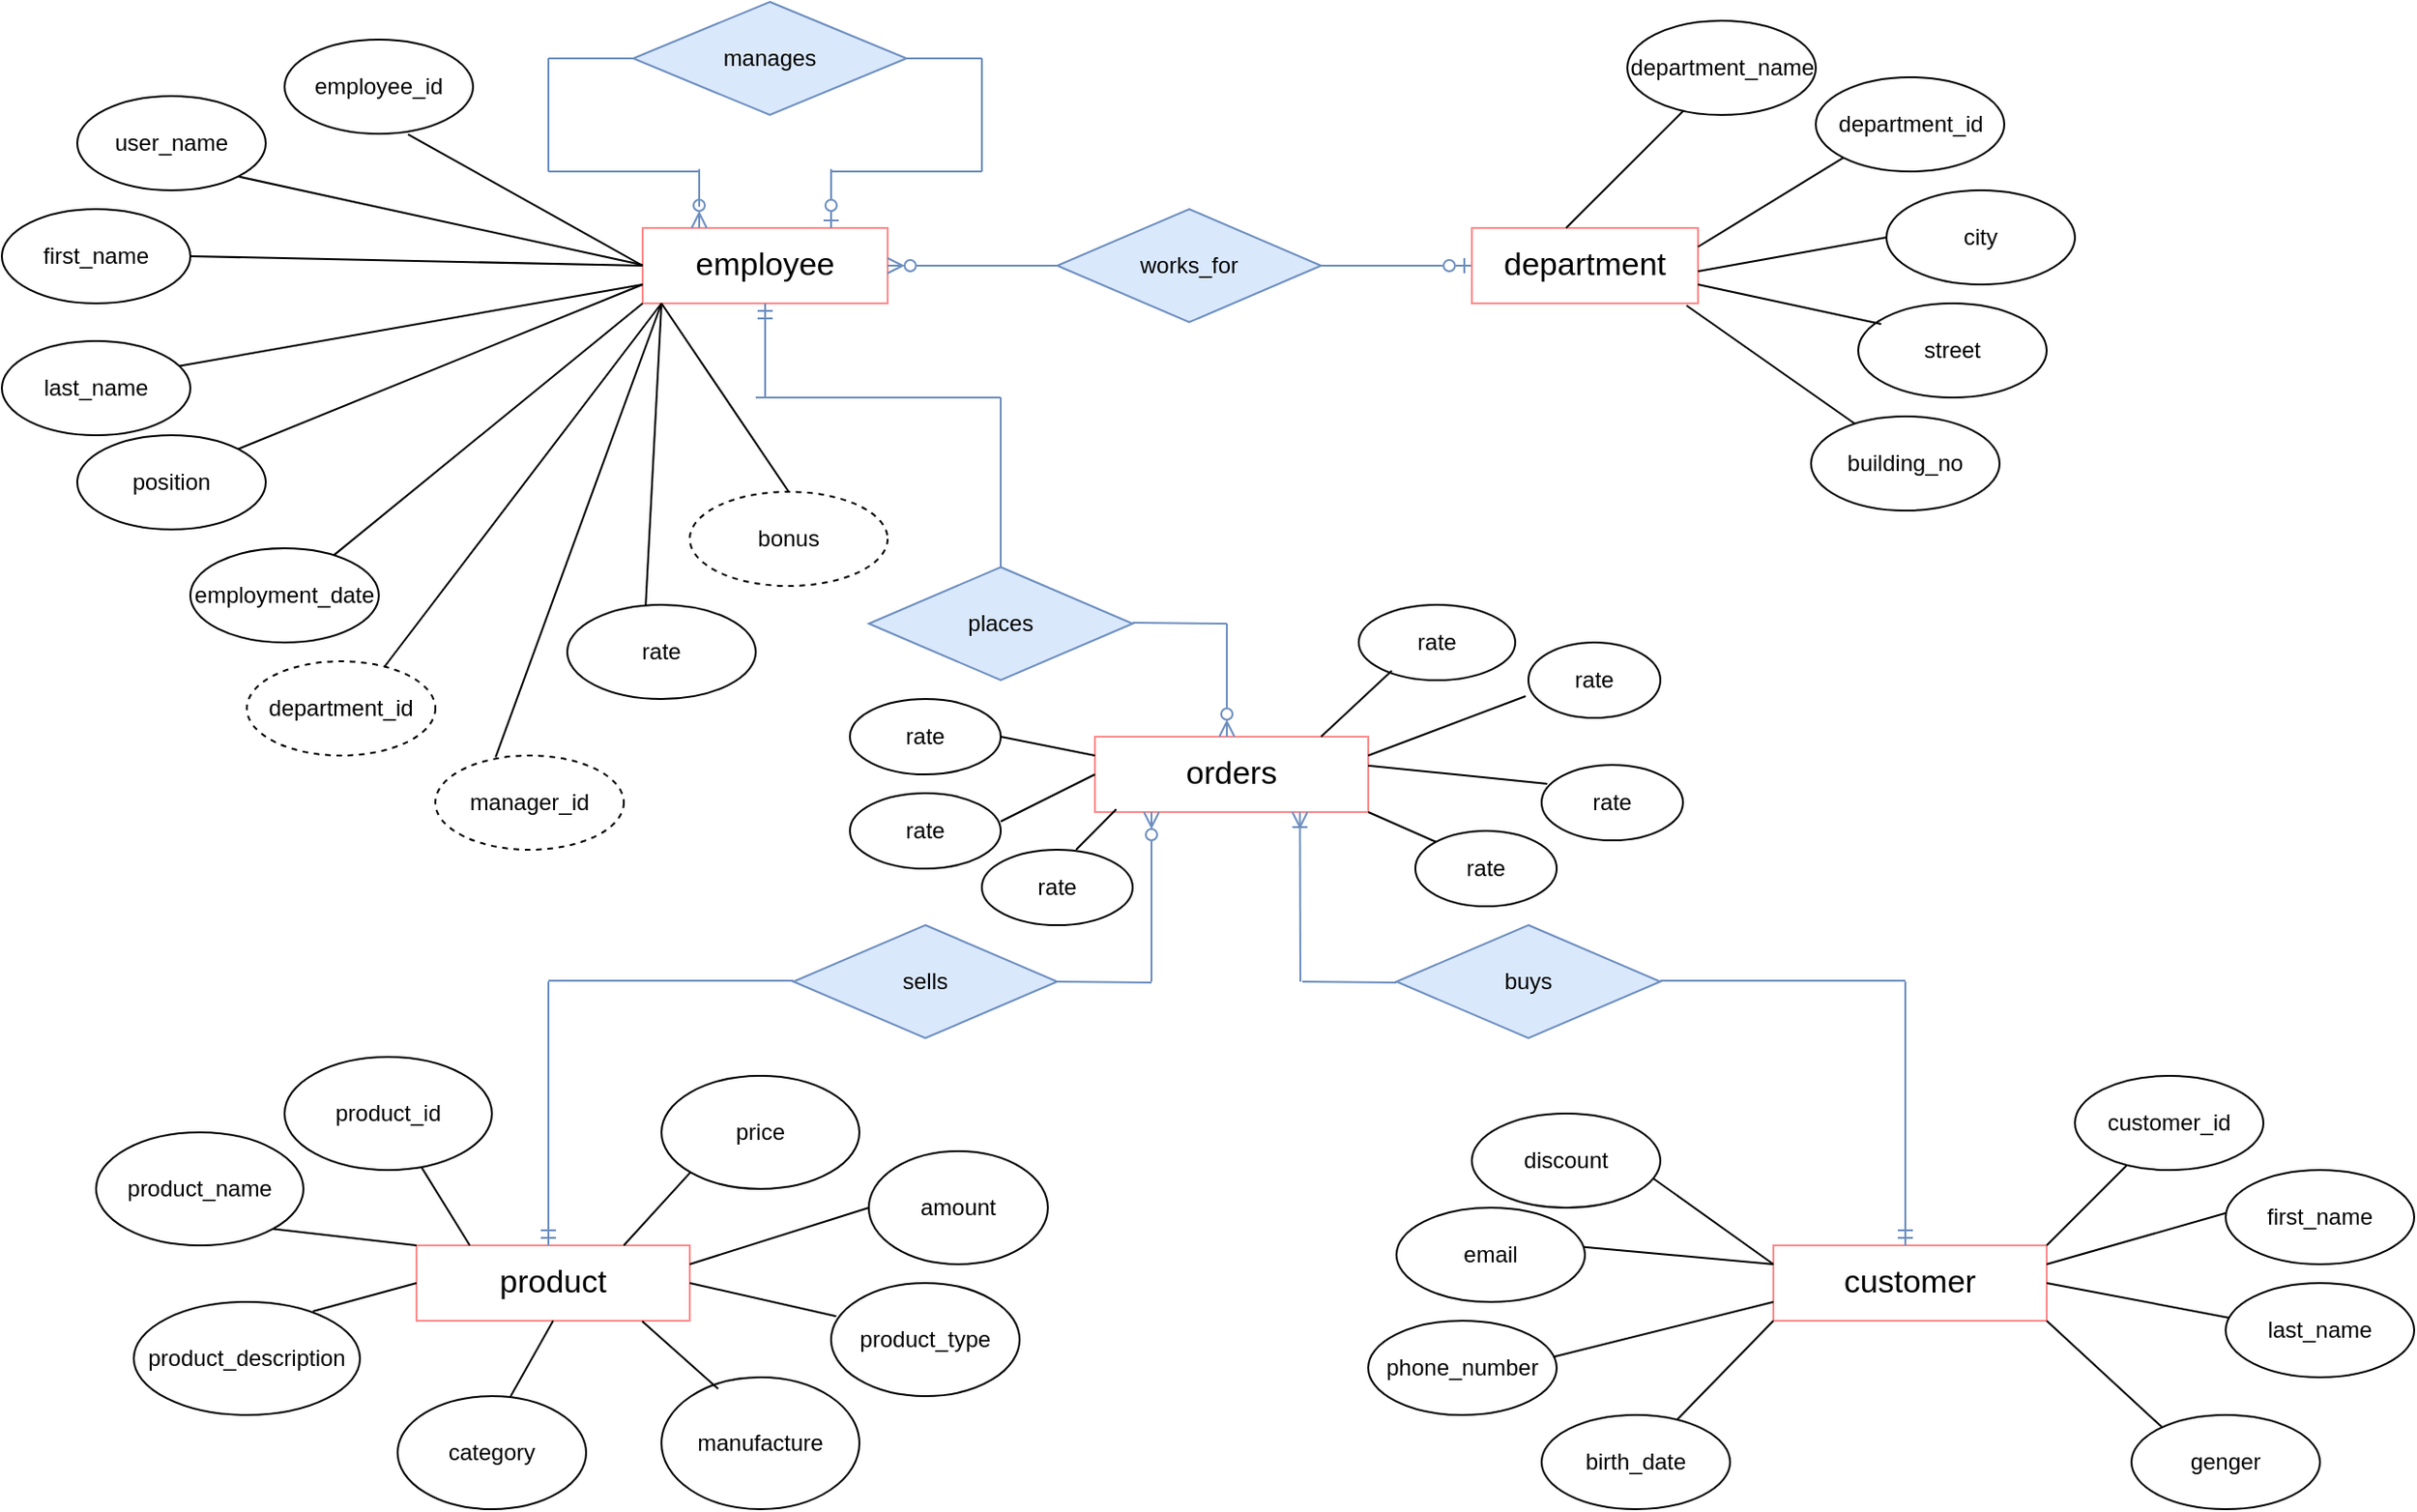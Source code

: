 <mxfile version="22.1.4" type="device">
  <diagram name="Сторінка-1" id="IWj9D52rVGi2f-QC0tOH">
    <mxGraphModel dx="2867" dy="891" grid="1" gridSize="10" guides="1" tooltips="1" connect="1" arrows="1" fold="1" page="1" pageScale="1" pageWidth="827" pageHeight="1169" math="0" shadow="0">
      <root>
        <mxCell id="0" />
        <mxCell id="1" parent="0" />
        <mxCell id="hFIOZql93EG03-Ec1bRU-1" value="&lt;font style=&quot;font-size: 17px;&quot;&gt;employee&lt;/font&gt;" style="rounded=0;whiteSpace=wrap;html=1;strokeColor=#FF8A8A;" vertex="1" parent="1">
          <mxGeometry x="250" y="150" width="130" height="40" as="geometry" />
        </mxCell>
        <mxCell id="hFIOZql93EG03-Ec1bRU-3" value="works_for" style="rhombus;whiteSpace=wrap;html=1;fillColor=#dae8fc;strokeColor=#6c8ebf;" vertex="1" parent="1">
          <mxGeometry x="470" y="140" width="140" height="60" as="geometry" />
        </mxCell>
        <mxCell id="hFIOZql93EG03-Ec1bRU-4" value="" style="endArrow=none;html=1;rounded=0;exitX=1;exitY=0.5;exitDx=0;exitDy=0;entryX=0;entryY=0.5;entryDx=0;entryDy=0;startArrow=ERzeroToMany;startFill=0;fillColor=#dae8fc;strokeColor=#6c8ebf;" edge="1" parent="1" source="hFIOZql93EG03-Ec1bRU-1" target="hFIOZql93EG03-Ec1bRU-3">
          <mxGeometry width="50" height="50" relative="1" as="geometry">
            <mxPoint x="390" y="240" as="sourcePoint" />
            <mxPoint x="440" y="190" as="targetPoint" />
          </mxGeometry>
        </mxCell>
        <mxCell id="hFIOZql93EG03-Ec1bRU-6" value="" style="endArrow=none;html=1;rounded=0;exitX=0;exitY=0.5;exitDx=0;exitDy=0;startArrow=ERzeroToOne;startFill=0;entryX=1;entryY=0.5;entryDx=0;entryDy=0;fillColor=#dae8fc;strokeColor=#6c8ebf;" edge="1" parent="1" source="hFIOZql93EG03-Ec1bRU-8" target="hFIOZql93EG03-Ec1bRU-3">
          <mxGeometry width="50" height="50" relative="1" as="geometry">
            <mxPoint x="690" y="188.75" as="sourcePoint" />
            <mxPoint x="560" y="150" as="targetPoint" />
          </mxGeometry>
        </mxCell>
        <mxCell id="hFIOZql93EG03-Ec1bRU-7" value="&lt;div style=&quot;text-align: justify;&quot;&gt;&lt;span style=&quot;background-color: initial;&quot;&gt;manages&lt;/span&gt;&lt;/div&gt;" style="rhombus;whiteSpace=wrap;html=1;align=center;fillColor=#dae8fc;strokeColor=#6c8ebf;" vertex="1" parent="1">
          <mxGeometry x="245" y="30" width="145" height="60" as="geometry" />
        </mxCell>
        <mxCell id="hFIOZql93EG03-Ec1bRU-8" value="&lt;font style=&quot;font-size: 17px;&quot;&gt;department&lt;/font&gt;" style="rounded=0;whiteSpace=wrap;html=1;strokeColor=#FF8A8A;" vertex="1" parent="1">
          <mxGeometry x="690" y="150" width="120" height="40" as="geometry" />
        </mxCell>
        <mxCell id="hFIOZql93EG03-Ec1bRU-9" value="&lt;font style=&quot;font-size: 17px;&quot;&gt;orders&lt;/font&gt;" style="rounded=0;whiteSpace=wrap;html=1;strokeColor=#FF8A8A;" vertex="1" parent="1">
          <mxGeometry x="490" y="420" width="145" height="40" as="geometry" />
        </mxCell>
        <mxCell id="hFIOZql93EG03-Ec1bRU-12" value="" style="endArrow=none;html=1;rounded=0;fillColor=#dae8fc;strokeColor=#6c8ebf;" edge="1" parent="1">
          <mxGeometry width="50" height="50" relative="1" as="geometry">
            <mxPoint x="200" y="60" as="sourcePoint" />
            <mxPoint x="245" y="60" as="targetPoint" />
          </mxGeometry>
        </mxCell>
        <mxCell id="hFIOZql93EG03-Ec1bRU-14" value="" style="endArrow=none;html=1;rounded=0;fillColor=#dae8fc;strokeColor=#6c8ebf;" edge="1" parent="1">
          <mxGeometry width="50" height="50" relative="1" as="geometry">
            <mxPoint x="200" y="120" as="sourcePoint" />
            <mxPoint x="200" y="60" as="targetPoint" />
          </mxGeometry>
        </mxCell>
        <mxCell id="hFIOZql93EG03-Ec1bRU-15" value="" style="endArrow=none;html=1;rounded=0;fillColor=#dae8fc;strokeColor=#6c8ebf;" edge="1" parent="1">
          <mxGeometry width="50" height="50" relative="1" as="geometry">
            <mxPoint x="200" y="120" as="sourcePoint" />
            <mxPoint x="280" y="120" as="targetPoint" />
          </mxGeometry>
        </mxCell>
        <mxCell id="hFIOZql93EG03-Ec1bRU-16" value="" style="endArrow=none;html=1;rounded=0;fillColor=#dae8fc;strokeColor=#6c8ebf;startArrow=ERzeroToMany;startFill=0;" edge="1" parent="1">
          <mxGeometry width="50" height="50" relative="1" as="geometry">
            <mxPoint x="280" y="150" as="sourcePoint" />
            <mxPoint x="280" y="118.75" as="targetPoint" />
            <Array as="points">
              <mxPoint x="280" y="138.75" />
            </Array>
          </mxGeometry>
        </mxCell>
        <mxCell id="hFIOZql93EG03-Ec1bRU-17" value="" style="endArrow=none;html=1;rounded=0;fillColor=#dae8fc;strokeColor=#6c8ebf;startArrow=ERzeroToOne;startFill=0;" edge="1" parent="1">
          <mxGeometry width="50" height="50" relative="1" as="geometry">
            <mxPoint x="350" y="150" as="sourcePoint" />
            <mxPoint x="350" y="118.75" as="targetPoint" />
          </mxGeometry>
        </mxCell>
        <mxCell id="hFIOZql93EG03-Ec1bRU-19" value="" style="endArrow=none;html=1;rounded=0;fillColor=#dae8fc;strokeColor=#6c8ebf;" edge="1" parent="1">
          <mxGeometry width="50" height="50" relative="1" as="geometry">
            <mxPoint x="510" y="359.5" as="sourcePoint" />
            <mxPoint x="560" y="360" as="targetPoint" />
          </mxGeometry>
        </mxCell>
        <mxCell id="hFIOZql93EG03-Ec1bRU-20" value="" style="endArrow=none;html=1;rounded=0;fillColor=#dae8fc;strokeColor=#6c8ebf;" edge="1" parent="1">
          <mxGeometry width="50" height="50" relative="1" as="geometry">
            <mxPoint x="440" y="330" as="sourcePoint" />
            <mxPoint x="440" y="240" as="targetPoint" />
          </mxGeometry>
        </mxCell>
        <mxCell id="hFIOZql93EG03-Ec1bRU-21" value="" style="endArrow=none;html=1;rounded=0;fillColor=#dae8fc;strokeColor=#6c8ebf;" edge="1" parent="1">
          <mxGeometry width="50" height="50" relative="1" as="geometry">
            <mxPoint x="310" y="240" as="sourcePoint" />
            <mxPoint x="440" y="240" as="targetPoint" />
          </mxGeometry>
        </mxCell>
        <mxCell id="hFIOZql93EG03-Ec1bRU-22" value="" style="endArrow=none;html=1;rounded=0;fillColor=#dae8fc;strokeColor=#6c8ebf;startArrow=ERmandOne;startFill=0;exitX=0.5;exitY=1;exitDx=0;exitDy=0;" edge="1" parent="1" source="hFIOZql93EG03-Ec1bRU-1">
          <mxGeometry width="50" height="50" relative="1" as="geometry">
            <mxPoint x="315" y="240" as="sourcePoint" />
            <mxPoint x="315" y="240" as="targetPoint" />
          </mxGeometry>
        </mxCell>
        <mxCell id="hFIOZql93EG03-Ec1bRU-23" value="" style="endArrow=none;html=1;rounded=0;startArrow=ERzeroToMany;startFill=0;fillColor=#dae8fc;strokeColor=#6c8ebf;" edge="1" parent="1">
          <mxGeometry width="50" height="50" relative="1" as="geometry">
            <mxPoint x="560" y="420" as="sourcePoint" />
            <mxPoint x="560" y="360" as="targetPoint" />
          </mxGeometry>
        </mxCell>
        <mxCell id="hFIOZql93EG03-Ec1bRU-24" value="" style="endArrow=none;html=1;rounded=0;fillColor=#dae8fc;strokeColor=#6c8ebf;" edge="1" parent="1">
          <mxGeometry width="50" height="50" relative="1" as="geometry">
            <mxPoint x="350" y="120" as="sourcePoint" />
            <mxPoint x="430" y="120" as="targetPoint" />
          </mxGeometry>
        </mxCell>
        <mxCell id="hFIOZql93EG03-Ec1bRU-26" value="" style="endArrow=none;html=1;rounded=0;fillColor=#dae8fc;strokeColor=#6c8ebf;" edge="1" parent="1">
          <mxGeometry width="50" height="50" relative="1" as="geometry">
            <mxPoint x="430" y="120" as="sourcePoint" />
            <mxPoint x="430" y="60" as="targetPoint" />
          </mxGeometry>
        </mxCell>
        <mxCell id="hFIOZql93EG03-Ec1bRU-28" value="" style="endArrow=none;html=1;rounded=0;fillColor=#dae8fc;strokeColor=#6c8ebf;" edge="1" parent="1" source="hFIOZql93EG03-Ec1bRU-7">
          <mxGeometry width="50" height="50" relative="1" as="geometry">
            <mxPoint x="380" y="59.5" as="sourcePoint" />
            <mxPoint x="430" y="60" as="targetPoint" />
          </mxGeometry>
        </mxCell>
        <mxCell id="hFIOZql93EG03-Ec1bRU-29" value="&lt;div style=&quot;text-align: justify;&quot;&gt;&lt;span style=&quot;background-color: initial;&quot;&gt;places&lt;/span&gt;&lt;/div&gt;" style="rhombus;whiteSpace=wrap;html=1;align=center;fillColor=#dae8fc;strokeColor=#6c8ebf;" vertex="1" parent="1">
          <mxGeometry x="370" y="330" width="140" height="60" as="geometry" />
        </mxCell>
        <mxCell id="hFIOZql93EG03-Ec1bRU-30" value="&lt;font style=&quot;font-size: 17px;&quot;&gt;product&lt;br&gt;&lt;/font&gt;" style="rounded=0;whiteSpace=wrap;html=1;strokeColor=#FF8A8A;" vertex="1" parent="1">
          <mxGeometry x="130" y="690" width="145" height="40" as="geometry" />
        </mxCell>
        <mxCell id="hFIOZql93EG03-Ec1bRU-31" value="&lt;font style=&quot;font-size: 17px;&quot;&gt;customer&lt;/font&gt;" style="rounded=0;whiteSpace=wrap;html=1;strokeColor=#FF8A8A;" vertex="1" parent="1">
          <mxGeometry x="850" y="690" width="145" height="40" as="geometry" />
        </mxCell>
        <mxCell id="hFIOZql93EG03-Ec1bRU-32" value="&lt;div style=&quot;text-align: justify;&quot;&gt;&lt;span style=&quot;background-color: initial;&quot;&gt;sells&lt;/span&gt;&lt;/div&gt;" style="rhombus;whiteSpace=wrap;html=1;align=center;fillColor=#dae8fc;strokeColor=#6c8ebf;" vertex="1" parent="1">
          <mxGeometry x="330" y="520" width="140" height="60" as="geometry" />
        </mxCell>
        <mxCell id="hFIOZql93EG03-Ec1bRU-33" value="&lt;div style=&quot;text-align: justify;&quot;&gt;&lt;span style=&quot;background-color: initial;&quot;&gt;buys&lt;/span&gt;&lt;/div&gt;" style="rhombus;whiteSpace=wrap;html=1;align=center;fillColor=#dae8fc;strokeColor=#6c8ebf;" vertex="1" parent="1">
          <mxGeometry x="650" y="520" width="140" height="60" as="geometry" />
        </mxCell>
        <mxCell id="hFIOZql93EG03-Ec1bRU-34" value="" style="endArrow=none;html=1;rounded=0;fillColor=#dae8fc;strokeColor=#6c8ebf;startArrow=ERzeroToMany;startFill=0;" edge="1" parent="1">
          <mxGeometry width="50" height="50" relative="1" as="geometry">
            <mxPoint x="520" y="460" as="sourcePoint" />
            <mxPoint x="520" y="550" as="targetPoint" />
          </mxGeometry>
        </mxCell>
        <mxCell id="hFIOZql93EG03-Ec1bRU-35" value="" style="endArrow=none;html=1;rounded=0;fillColor=#dae8fc;strokeColor=#6c8ebf;startArrow=ERoneToMany;startFill=0;exitX=0.75;exitY=1;exitDx=0;exitDy=0;" edge="1" parent="1" source="hFIOZql93EG03-Ec1bRU-9">
          <mxGeometry width="50" height="50" relative="1" as="geometry">
            <mxPoint x="600" y="550" as="sourcePoint" />
            <mxPoint x="599" y="550" as="targetPoint" />
          </mxGeometry>
        </mxCell>
        <mxCell id="hFIOZql93EG03-Ec1bRU-36" value="" style="endArrow=none;html=1;rounded=0;fillColor=#dae8fc;strokeColor=#6c8ebf;" edge="1" parent="1">
          <mxGeometry width="50" height="50" relative="1" as="geometry">
            <mxPoint x="470" y="550" as="sourcePoint" />
            <mxPoint x="520" y="550.5" as="targetPoint" />
          </mxGeometry>
        </mxCell>
        <mxCell id="hFIOZql93EG03-Ec1bRU-37" value="" style="endArrow=none;html=1;rounded=0;fillColor=#dae8fc;strokeColor=#6c8ebf;" edge="1" parent="1">
          <mxGeometry width="50" height="50" relative="1" as="geometry">
            <mxPoint x="600" y="550" as="sourcePoint" />
            <mxPoint x="650" y="550.5" as="targetPoint" />
          </mxGeometry>
        </mxCell>
        <mxCell id="hFIOZql93EG03-Ec1bRU-38" value="" style="endArrow=none;html=1;rounded=0;fillColor=#dae8fc;strokeColor=#6c8ebf;" edge="1" parent="1">
          <mxGeometry width="50" height="50" relative="1" as="geometry">
            <mxPoint x="790" y="549.5" as="sourcePoint" />
            <mxPoint x="920" y="549.5" as="targetPoint" />
          </mxGeometry>
        </mxCell>
        <mxCell id="hFIOZql93EG03-Ec1bRU-41" value="" style="endArrow=none;html=1;rounded=0;startArrow=ERmandOne;startFill=0;fillColor=#dae8fc;strokeColor=#6c8ebf;" edge="1" parent="1">
          <mxGeometry width="50" height="50" relative="1" as="geometry">
            <mxPoint x="920" y="690" as="sourcePoint" />
            <mxPoint x="920" y="550" as="targetPoint" />
          </mxGeometry>
        </mxCell>
        <mxCell id="hFIOZql93EG03-Ec1bRU-44" value="" style="endArrow=none;html=1;rounded=0;fillColor=#dae8fc;strokeColor=#6c8ebf;" edge="1" parent="1">
          <mxGeometry width="50" height="50" relative="1" as="geometry">
            <mxPoint x="200" y="549.5" as="sourcePoint" />
            <mxPoint x="330" y="549.5" as="targetPoint" />
          </mxGeometry>
        </mxCell>
        <mxCell id="hFIOZql93EG03-Ec1bRU-45" value="" style="endArrow=none;html=1;rounded=0;startArrow=ERmandOne;startFill=0;fillColor=#dae8fc;strokeColor=#6c8ebf;" edge="1" parent="1">
          <mxGeometry width="50" height="50" relative="1" as="geometry">
            <mxPoint x="200" y="690" as="sourcePoint" />
            <mxPoint x="200" y="550" as="targetPoint" />
          </mxGeometry>
        </mxCell>
        <mxCell id="hFIOZql93EG03-Ec1bRU-47" value="" style="endArrow=none;html=1;rounded=0;exitX=0.921;exitY=0.272;exitDx=0;exitDy=0;exitPerimeter=0;" edge="1" parent="1" source="hFIOZql93EG03-Ec1bRU-63">
          <mxGeometry width="50" height="50" relative="1" as="geometry">
            <mxPoint x="200" y="230" as="sourcePoint" />
            <mxPoint x="250" y="180" as="targetPoint" />
          </mxGeometry>
        </mxCell>
        <mxCell id="hFIOZql93EG03-Ec1bRU-49" value="" style="endArrow=none;html=1;rounded=0;exitX=0.655;exitY=1.006;exitDx=0;exitDy=0;exitPerimeter=0;" edge="1" parent="1" source="hFIOZql93EG03-Ec1bRU-67">
          <mxGeometry width="50" height="50" relative="1" as="geometry">
            <mxPoint x="110" y="110" as="sourcePoint" />
            <mxPoint x="250" y="170" as="targetPoint" />
          </mxGeometry>
        </mxCell>
        <mxCell id="hFIOZql93EG03-Ec1bRU-50" value="" style="endArrow=none;html=1;rounded=0;exitX=1;exitY=1;exitDx=0;exitDy=0;" edge="1" parent="1" source="hFIOZql93EG03-Ec1bRU-64">
          <mxGeometry width="50" height="50" relative="1" as="geometry">
            <mxPoint x="31" y="130" as="sourcePoint" />
            <mxPoint x="250" y="169.66" as="targetPoint" />
          </mxGeometry>
        </mxCell>
        <mxCell id="hFIOZql93EG03-Ec1bRU-51" value="" style="endArrow=none;html=1;rounded=0;exitX=1;exitY=0.5;exitDx=0;exitDy=0;" edge="1" parent="1" source="hFIOZql93EG03-Ec1bRU-62">
          <mxGeometry width="50" height="50" relative="1" as="geometry">
            <mxPoint x="10" y="200" as="sourcePoint" />
            <mxPoint x="250" y="170" as="targetPoint" />
            <Array as="points" />
          </mxGeometry>
        </mxCell>
        <mxCell id="hFIOZql93EG03-Ec1bRU-53" value="" style="endArrow=none;html=1;rounded=0;exitX=0.5;exitY=0;exitDx=0;exitDy=0;" edge="1" parent="1" source="hFIOZql93EG03-Ec1bRU-69">
          <mxGeometry width="50" height="50" relative="1" as="geometry">
            <mxPoint x="320" y="300" as="sourcePoint" />
            <mxPoint x="260" y="190" as="targetPoint" />
          </mxGeometry>
        </mxCell>
        <mxCell id="hFIOZql93EG03-Ec1bRU-54" value="" style="endArrow=none;html=1;rounded=0;entryX=0;entryY=0.75;entryDx=0;entryDy=0;exitX=1;exitY=0;exitDx=0;exitDy=0;" edge="1" parent="1" source="hFIOZql93EG03-Ec1bRU-65" target="hFIOZql93EG03-Ec1bRU-1">
          <mxGeometry width="50" height="50" relative="1" as="geometry">
            <mxPoint x="90" y="330" as="sourcePoint" />
            <mxPoint x="140" y="280" as="targetPoint" />
          </mxGeometry>
        </mxCell>
        <mxCell id="hFIOZql93EG03-Ec1bRU-55" value="" style="endArrow=none;html=1;rounded=0;exitX=0.415;exitY=0.05;exitDx=0;exitDy=0;exitPerimeter=0;" edge="1" parent="1" source="hFIOZql93EG03-Ec1bRU-68">
          <mxGeometry width="50" height="50" relative="1" as="geometry">
            <mxPoint x="260" y="420" as="sourcePoint" />
            <mxPoint x="260" y="190" as="targetPoint" />
          </mxGeometry>
        </mxCell>
        <mxCell id="hFIOZql93EG03-Ec1bRU-56" value="" style="endArrow=none;html=1;rounded=0;entryX=0;entryY=1;entryDx=0;entryDy=0;" edge="1" parent="1" source="hFIOZql93EG03-Ec1bRU-66" target="hFIOZql93EG03-Ec1bRU-1">
          <mxGeometry width="50" height="50" relative="1" as="geometry">
            <mxPoint x="165" y="330" as="sourcePoint" />
            <mxPoint x="215" y="280" as="targetPoint" />
          </mxGeometry>
        </mxCell>
        <mxCell id="hFIOZql93EG03-Ec1bRU-62" value="first_name" style="ellipse;whiteSpace=wrap;html=1;" vertex="1" parent="1">
          <mxGeometry x="-90" y="140" width="100" height="50" as="geometry" />
        </mxCell>
        <mxCell id="hFIOZql93EG03-Ec1bRU-63" value="last_name" style="ellipse;whiteSpace=wrap;html=1;" vertex="1" parent="1">
          <mxGeometry x="-90" y="210" width="100" height="50" as="geometry" />
        </mxCell>
        <mxCell id="hFIOZql93EG03-Ec1bRU-64" value="user_name" style="ellipse;whiteSpace=wrap;html=1;" vertex="1" parent="1">
          <mxGeometry x="-50" y="80" width="100" height="50" as="geometry" />
        </mxCell>
        <mxCell id="hFIOZql93EG03-Ec1bRU-65" value="position" style="ellipse;whiteSpace=wrap;html=1;" vertex="1" parent="1">
          <mxGeometry x="-50" y="260" width="100" height="50" as="geometry" />
        </mxCell>
        <mxCell id="hFIOZql93EG03-Ec1bRU-66" value="employment_date" style="ellipse;whiteSpace=wrap;html=1;" vertex="1" parent="1">
          <mxGeometry x="10" y="320" width="100" height="50" as="geometry" />
        </mxCell>
        <mxCell id="hFIOZql93EG03-Ec1bRU-67" value="employee_id" style="ellipse;whiteSpace=wrap;html=1;" vertex="1" parent="1">
          <mxGeometry x="60" y="50" width="100" height="50" as="geometry" />
        </mxCell>
        <mxCell id="hFIOZql93EG03-Ec1bRU-68" value="rate" style="ellipse;whiteSpace=wrap;html=1;" vertex="1" parent="1">
          <mxGeometry x="210" y="350" width="100" height="50" as="geometry" />
        </mxCell>
        <mxCell id="hFIOZql93EG03-Ec1bRU-69" value="bonus" style="ellipse;whiteSpace=wrap;html=1;dashed=1;" vertex="1" parent="1">
          <mxGeometry x="275" y="290" width="105" height="50" as="geometry" />
        </mxCell>
        <mxCell id="hFIOZql93EG03-Ec1bRU-71" value="" style="endArrow=none;html=1;rounded=0;exitX=0.733;exitY=0.05;exitDx=0;exitDy=0;exitPerimeter=0;" edge="1" parent="1" source="hFIOZql93EG03-Ec1bRU-73">
          <mxGeometry width="50" height="50" relative="1" as="geometry">
            <mxPoint x="160" y="440" as="sourcePoint" />
            <mxPoint x="260" y="190" as="targetPoint" />
          </mxGeometry>
        </mxCell>
        <mxCell id="hFIOZql93EG03-Ec1bRU-72" value="manager_id" style="ellipse;whiteSpace=wrap;html=1;dashed=1;" vertex="1" parent="1">
          <mxGeometry x="140" y="430" width="100" height="50" as="geometry" />
        </mxCell>
        <mxCell id="hFIOZql93EG03-Ec1bRU-73" value="department_id" style="ellipse;whiteSpace=wrap;html=1;dashed=1;" vertex="1" parent="1">
          <mxGeometry x="40" y="380" width="100" height="50" as="geometry" />
        </mxCell>
        <mxCell id="hFIOZql93EG03-Ec1bRU-74" value="" style="endArrow=none;html=1;rounded=0;exitX=0.32;exitY=0.017;exitDx=0;exitDy=0;exitPerimeter=0;" edge="1" parent="1" source="hFIOZql93EG03-Ec1bRU-72">
          <mxGeometry width="50" height="50" relative="1" as="geometry">
            <mxPoint x="210" y="315" as="sourcePoint" />
            <mxPoint x="260" y="190" as="targetPoint" />
          </mxGeometry>
        </mxCell>
        <mxCell id="hFIOZql93EG03-Ec1bRU-75" value="department_id" style="ellipse;whiteSpace=wrap;html=1;" vertex="1" parent="1">
          <mxGeometry x="872.5" y="70" width="100" height="50" as="geometry" />
        </mxCell>
        <mxCell id="hFIOZql93EG03-Ec1bRU-76" value="city" style="ellipse;whiteSpace=wrap;html=1;" vertex="1" parent="1">
          <mxGeometry x="910" y="130" width="100" height="50" as="geometry" />
        </mxCell>
        <mxCell id="hFIOZql93EG03-Ec1bRU-77" value="street" style="ellipse;whiteSpace=wrap;html=1;" vertex="1" parent="1">
          <mxGeometry x="895" y="190" width="100" height="50" as="geometry" />
        </mxCell>
        <mxCell id="hFIOZql93EG03-Ec1bRU-78" value="building_no" style="ellipse;whiteSpace=wrap;html=1;" vertex="1" parent="1">
          <mxGeometry x="870" y="250" width="100" height="50" as="geometry" />
        </mxCell>
        <mxCell id="hFIOZql93EG03-Ec1bRU-79" value="department_name" style="ellipse;whiteSpace=wrap;html=1;" vertex="1" parent="1">
          <mxGeometry x="772.5" y="40" width="100" height="50" as="geometry" />
        </mxCell>
        <mxCell id="hFIOZql93EG03-Ec1bRU-80" value="" style="endArrow=none;html=1;rounded=0;entryX=0.299;entryY=0.953;entryDx=0;entryDy=0;entryPerimeter=0;" edge="1" parent="1" target="hFIOZql93EG03-Ec1bRU-79">
          <mxGeometry width="50" height="50" relative="1" as="geometry">
            <mxPoint x="740" y="150" as="sourcePoint" />
            <mxPoint x="790" y="100" as="targetPoint" />
          </mxGeometry>
        </mxCell>
        <mxCell id="hFIOZql93EG03-Ec1bRU-81" value="" style="endArrow=none;html=1;rounded=0;entryX=0;entryY=1;entryDx=0;entryDy=0;" edge="1" parent="1" target="hFIOZql93EG03-Ec1bRU-75">
          <mxGeometry width="50" height="50" relative="1" as="geometry">
            <mxPoint x="810" y="160" as="sourcePoint" />
            <mxPoint x="860" y="110" as="targetPoint" />
          </mxGeometry>
        </mxCell>
        <mxCell id="hFIOZql93EG03-Ec1bRU-82" value="" style="endArrow=none;html=1;rounded=0;entryX=0;entryY=0.5;entryDx=0;entryDy=0;" edge="1" parent="1" target="hFIOZql93EG03-Ec1bRU-76">
          <mxGeometry width="50" height="50" relative="1" as="geometry">
            <mxPoint x="810" y="172.98" as="sourcePoint" />
            <mxPoint x="914" y="157.03" as="targetPoint" />
          </mxGeometry>
        </mxCell>
        <mxCell id="hFIOZql93EG03-Ec1bRU-83" value="" style="endArrow=none;html=1;rounded=0;entryX=0.122;entryY=0.22;entryDx=0;entryDy=0;entryPerimeter=0;exitX=1;exitY=0.75;exitDx=0;exitDy=0;" edge="1" parent="1" source="hFIOZql93EG03-Ec1bRU-8" target="hFIOZql93EG03-Ec1bRU-77">
          <mxGeometry width="50" height="50" relative="1" as="geometry">
            <mxPoint x="810" y="190" as="sourcePoint" />
            <mxPoint x="900" y="200" as="targetPoint" />
          </mxGeometry>
        </mxCell>
        <mxCell id="hFIOZql93EG03-Ec1bRU-84" value="" style="endArrow=none;html=1;rounded=0;entryX=0.949;entryY=1.028;entryDx=0;entryDy=0;entryPerimeter=0;exitX=0.232;exitY=0.077;exitDx=0;exitDy=0;exitPerimeter=0;" edge="1" parent="1" source="hFIOZql93EG03-Ec1bRU-78" target="hFIOZql93EG03-Ec1bRU-8">
          <mxGeometry width="50" height="50" relative="1" as="geometry">
            <mxPoint x="880" y="260" as="sourcePoint" />
            <mxPoint x="850" y="220" as="targetPoint" />
          </mxGeometry>
        </mxCell>
        <mxCell id="hFIOZql93EG03-Ec1bRU-85" value="" style="endArrow=none;html=1;rounded=0;" edge="1" parent="1">
          <mxGeometry width="50" height="50" relative="1" as="geometry">
            <mxPoint x="995" y="690" as="sourcePoint" />
            <mxPoint x="1045" y="640" as="targetPoint" />
          </mxGeometry>
        </mxCell>
        <mxCell id="hFIOZql93EG03-Ec1bRU-86" value="" style="endArrow=none;html=1;rounded=0;" edge="1" parent="1">
          <mxGeometry width="50" height="50" relative="1" as="geometry">
            <mxPoint x="850" y="700" as="sourcePoint" />
            <mxPoint x="780" y="650" as="targetPoint" />
          </mxGeometry>
        </mxCell>
        <mxCell id="hFIOZql93EG03-Ec1bRU-87" value="" style="endArrow=none;html=1;rounded=0;entryX=0;entryY=0.25;entryDx=0;entryDy=0;" edge="1" parent="1" target="hFIOZql93EG03-Ec1bRU-31">
          <mxGeometry width="50" height="50" relative="1" as="geometry">
            <mxPoint x="740" y="690" as="sourcePoint" />
            <mxPoint x="877" y="590" as="targetPoint" />
          </mxGeometry>
        </mxCell>
        <mxCell id="hFIOZql93EG03-Ec1bRU-88" value="" style="endArrow=none;html=1;rounded=0;" edge="1" parent="1">
          <mxGeometry width="50" height="50" relative="1" as="geometry">
            <mxPoint x="730" y="750" as="sourcePoint" />
            <mxPoint x="850" y="720" as="targetPoint" />
          </mxGeometry>
        </mxCell>
        <mxCell id="hFIOZql93EG03-Ec1bRU-89" value="" style="endArrow=none;html=1;rounded=0;" edge="1" parent="1" source="hFIOZql93EG03-Ec1bRU-93">
          <mxGeometry width="50" height="50" relative="1" as="geometry">
            <mxPoint x="790" y="790" as="sourcePoint" />
            <mxPoint x="850" y="730" as="targetPoint" />
          </mxGeometry>
        </mxCell>
        <mxCell id="hFIOZql93EG03-Ec1bRU-90" value="" style="endArrow=none;html=1;rounded=0;" edge="1" parent="1">
          <mxGeometry width="50" height="50" relative="1" as="geometry">
            <mxPoint x="1060" y="790" as="sourcePoint" />
            <mxPoint x="995" y="730" as="targetPoint" />
          </mxGeometry>
        </mxCell>
        <mxCell id="hFIOZql93EG03-Ec1bRU-91" value="" style="endArrow=none;html=1;rounded=0;" edge="1" parent="1">
          <mxGeometry width="50" height="50" relative="1" as="geometry">
            <mxPoint x="995" y="710" as="sourcePoint" />
            <mxPoint x="1100" y="730" as="targetPoint" />
          </mxGeometry>
        </mxCell>
        <mxCell id="hFIOZql93EG03-Ec1bRU-92" value="" style="endArrow=none;html=1;rounded=0;" edge="1" parent="1">
          <mxGeometry width="50" height="50" relative="1" as="geometry">
            <mxPoint x="995" y="700" as="sourcePoint" />
            <mxPoint x="1100" y="670" as="targetPoint" />
          </mxGeometry>
        </mxCell>
        <mxCell id="hFIOZql93EG03-Ec1bRU-94" value="last_name" style="ellipse;whiteSpace=wrap;html=1;" vertex="1" parent="1">
          <mxGeometry x="1090" y="710" width="100" height="50" as="geometry" />
        </mxCell>
        <mxCell id="hFIOZql93EG03-Ec1bRU-95" value="customer_id" style="ellipse;whiteSpace=wrap;html=1;" vertex="1" parent="1">
          <mxGeometry x="1010" y="600" width="100" height="50" as="geometry" />
        </mxCell>
        <mxCell id="hFIOZql93EG03-Ec1bRU-96" value="genger" style="ellipse;whiteSpace=wrap;html=1;" vertex="1" parent="1">
          <mxGeometry x="1040" y="780" width="100" height="50" as="geometry" />
        </mxCell>
        <mxCell id="hFIOZql93EG03-Ec1bRU-97" value="phone_number" style="ellipse;whiteSpace=wrap;html=1;" vertex="1" parent="1">
          <mxGeometry x="635" y="730" width="100" height="50" as="geometry" />
        </mxCell>
        <mxCell id="hFIOZql93EG03-Ec1bRU-98" value="first_name" style="ellipse;whiteSpace=wrap;html=1;" vertex="1" parent="1">
          <mxGeometry x="1090" y="650" width="100" height="50" as="geometry" />
        </mxCell>
        <mxCell id="hFIOZql93EG03-Ec1bRU-99" value="email" style="ellipse;whiteSpace=wrap;html=1;" vertex="1" parent="1">
          <mxGeometry x="650" y="670" width="100" height="50" as="geometry" />
        </mxCell>
        <mxCell id="hFIOZql93EG03-Ec1bRU-100" value="discount" style="ellipse;whiteSpace=wrap;html=1;" vertex="1" parent="1">
          <mxGeometry x="690" y="620" width="100" height="50" as="geometry" />
        </mxCell>
        <mxCell id="hFIOZql93EG03-Ec1bRU-103" value="product_type" style="ellipse;whiteSpace=wrap;html=1;" vertex="1" parent="1">
          <mxGeometry x="350" y="710" width="100" height="60" as="geometry" />
        </mxCell>
        <mxCell id="hFIOZql93EG03-Ec1bRU-104" value="amount" style="ellipse;whiteSpace=wrap;html=1;" vertex="1" parent="1">
          <mxGeometry x="370" y="640" width="95" height="60" as="geometry" />
        </mxCell>
        <mxCell id="hFIOZql93EG03-Ec1bRU-105" value="manufacture" style="ellipse;whiteSpace=wrap;html=1;" vertex="1" parent="1">
          <mxGeometry x="260" y="760" width="105" height="70" as="geometry" />
        </mxCell>
        <mxCell id="hFIOZql93EG03-Ec1bRU-107" value="category" style="ellipse;whiteSpace=wrap;html=1;" vertex="1" parent="1">
          <mxGeometry x="120" y="770" width="100" height="60" as="geometry" />
        </mxCell>
        <mxCell id="hFIOZql93EG03-Ec1bRU-108" value="product_description" style="ellipse;whiteSpace=wrap;html=1;" vertex="1" parent="1">
          <mxGeometry x="-20" y="720" width="120" height="60" as="geometry" />
        </mxCell>
        <mxCell id="hFIOZql93EG03-Ec1bRU-109" value="product_name" style="ellipse;whiteSpace=wrap;html=1;" vertex="1" parent="1">
          <mxGeometry x="-40" y="630" width="110" height="60" as="geometry" />
        </mxCell>
        <mxCell id="hFIOZql93EG03-Ec1bRU-110" value="product_id" style="ellipse;whiteSpace=wrap;html=1;" vertex="1" parent="1">
          <mxGeometry x="60" y="590" width="110" height="60" as="geometry" />
        </mxCell>
        <mxCell id="hFIOZql93EG03-Ec1bRU-111" value="price" style="ellipse;whiteSpace=wrap;html=1;" vertex="1" parent="1">
          <mxGeometry x="260" y="600" width="105" height="60" as="geometry" />
        </mxCell>
        <mxCell id="hFIOZql93EG03-Ec1bRU-112" value="" style="endArrow=none;html=1;rounded=0;entryX=0;entryY=1;entryDx=0;entryDy=0;" edge="1" parent="1" target="hFIOZql93EG03-Ec1bRU-111">
          <mxGeometry width="50" height="50" relative="1" as="geometry">
            <mxPoint x="240" y="690" as="sourcePoint" />
            <mxPoint x="290" y="640" as="targetPoint" />
          </mxGeometry>
        </mxCell>
        <mxCell id="hFIOZql93EG03-Ec1bRU-113" value="" style="endArrow=none;html=1;rounded=0;entryX=0;entryY=0.5;entryDx=0;entryDy=0;exitX=1;exitY=0.25;exitDx=0;exitDy=0;" edge="1" parent="1" source="hFIOZql93EG03-Ec1bRU-30" target="hFIOZql93EG03-Ec1bRU-104">
          <mxGeometry width="50" height="50" relative="1" as="geometry">
            <mxPoint x="250" y="700" as="sourcePoint" />
            <mxPoint x="285" y="661" as="targetPoint" />
          </mxGeometry>
        </mxCell>
        <mxCell id="hFIOZql93EG03-Ec1bRU-114" value="" style="endArrow=none;html=1;rounded=0;entryX=0.027;entryY=0.294;entryDx=0;entryDy=0;exitX=1;exitY=0.25;exitDx=0;exitDy=0;entryPerimeter=0;" edge="1" parent="1" target="hFIOZql93EG03-Ec1bRU-103">
          <mxGeometry width="50" height="50" relative="1" as="geometry">
            <mxPoint x="275" y="710" as="sourcePoint" />
            <mxPoint x="370" y="680" as="targetPoint" />
          </mxGeometry>
        </mxCell>
        <mxCell id="hFIOZql93EG03-Ec1bRU-115" value="" style="endArrow=none;html=1;rounded=0;exitX=0.826;exitY=1.006;exitDx=0;exitDy=0;exitPerimeter=0;entryX=0.286;entryY=0.087;entryDx=0;entryDy=0;entryPerimeter=0;" edge="1" parent="1" source="hFIOZql93EG03-Ec1bRU-30" target="hFIOZql93EG03-Ec1bRU-105">
          <mxGeometry width="50" height="50" relative="1" as="geometry">
            <mxPoint x="210" y="770" as="sourcePoint" />
            <mxPoint x="290" y="760" as="targetPoint" />
          </mxGeometry>
        </mxCell>
        <mxCell id="hFIOZql93EG03-Ec1bRU-116" value="" style="endArrow=none;html=1;rounded=0;entryX=0;entryY=0.5;entryDx=0;entryDy=0;exitX=1;exitY=0.25;exitDx=0;exitDy=0;" edge="1" parent="1" target="hFIOZql93EG03-Ec1bRU-30">
          <mxGeometry width="50" height="50" relative="1" as="geometry">
            <mxPoint x="75" y="725" as="sourcePoint" />
            <mxPoint x="170" y="695" as="targetPoint" />
          </mxGeometry>
        </mxCell>
        <mxCell id="hFIOZql93EG03-Ec1bRU-117" value="" style="endArrow=none;html=1;rounded=0;entryX=0.195;entryY=-0.001;entryDx=0;entryDy=0;entryPerimeter=0;" edge="1" parent="1" source="hFIOZql93EG03-Ec1bRU-110" target="hFIOZql93EG03-Ec1bRU-30">
          <mxGeometry width="50" height="50" relative="1" as="geometry">
            <mxPoint x="100" y="680" as="sourcePoint" />
            <mxPoint x="195" y="650" as="targetPoint" />
          </mxGeometry>
        </mxCell>
        <mxCell id="hFIOZql93EG03-Ec1bRU-119" value="" style="endArrow=none;html=1;rounded=0;entryX=0.5;entryY=1;entryDx=0;entryDy=0;" edge="1" parent="1" target="hFIOZql93EG03-Ec1bRU-30">
          <mxGeometry width="50" height="50" relative="1" as="geometry">
            <mxPoint x="180" y="770" as="sourcePoint" />
            <mxPoint x="260" y="740" as="targetPoint" />
          </mxGeometry>
        </mxCell>
        <mxCell id="hFIOZql93EG03-Ec1bRU-120" value="" style="endArrow=none;html=1;rounded=0;entryX=0;entryY=0;entryDx=0;entryDy=0;exitX=1;exitY=1;exitDx=0;exitDy=0;" edge="1" parent="1" source="hFIOZql93EG03-Ec1bRU-109" target="hFIOZql93EG03-Ec1bRU-30">
          <mxGeometry width="50" height="50" relative="1" as="geometry">
            <mxPoint x="40" y="700" as="sourcePoint" />
            <mxPoint x="135" y="670" as="targetPoint" />
          </mxGeometry>
        </mxCell>
        <mxCell id="hFIOZql93EG03-Ec1bRU-121" value="" style="endArrow=none;html=1;rounded=0;" edge="1" parent="1" target="hFIOZql93EG03-Ec1bRU-93">
          <mxGeometry width="50" height="50" relative="1" as="geometry">
            <mxPoint x="790" y="790" as="sourcePoint" />
            <mxPoint x="850" y="730" as="targetPoint" />
          </mxGeometry>
        </mxCell>
        <mxCell id="hFIOZql93EG03-Ec1bRU-93" value="birth_date" style="ellipse;whiteSpace=wrap;html=1;" vertex="1" parent="1">
          <mxGeometry x="727" y="780" width="100" height="50" as="geometry" />
        </mxCell>
        <mxCell id="hFIOZql93EG03-Ec1bRU-122" value="rate" style="ellipse;whiteSpace=wrap;html=1;" vertex="1" parent="1">
          <mxGeometry x="430" y="480" width="80" height="40" as="geometry" />
        </mxCell>
        <mxCell id="hFIOZql93EG03-Ec1bRU-123" value="rate" style="ellipse;whiteSpace=wrap;html=1;" vertex="1" parent="1">
          <mxGeometry x="660" y="470" width="75" height="40" as="geometry" />
        </mxCell>
        <mxCell id="hFIOZql93EG03-Ec1bRU-124" value="rate" style="ellipse;whiteSpace=wrap;html=1;" vertex="1" parent="1">
          <mxGeometry x="720" y="370" width="70" height="40" as="geometry" />
        </mxCell>
        <mxCell id="hFIOZql93EG03-Ec1bRU-125" value="rate" style="ellipse;whiteSpace=wrap;html=1;" vertex="1" parent="1">
          <mxGeometry x="630" y="350" width="83" height="40" as="geometry" />
        </mxCell>
        <mxCell id="hFIOZql93EG03-Ec1bRU-126" value="rate" style="ellipse;whiteSpace=wrap;html=1;" vertex="1" parent="1">
          <mxGeometry x="360" y="450" width="80" height="40" as="geometry" />
        </mxCell>
        <mxCell id="hFIOZql93EG03-Ec1bRU-127" value="rate" style="ellipse;whiteSpace=wrap;html=1;" vertex="1" parent="1">
          <mxGeometry x="727" y="435" width="75" height="40" as="geometry" />
        </mxCell>
        <mxCell id="hFIOZql93EG03-Ec1bRU-128" value="rate" style="ellipse;whiteSpace=wrap;html=1;" vertex="1" parent="1">
          <mxGeometry x="360" y="400" width="80" height="40" as="geometry" />
        </mxCell>
        <mxCell id="hFIOZql93EG03-Ec1bRU-129" value="" style="endArrow=none;html=1;rounded=0;entryX=0;entryY=0.5;entryDx=0;entryDy=0;" edge="1" parent="1" target="hFIOZql93EG03-Ec1bRU-9">
          <mxGeometry width="50" height="50" relative="1" as="geometry">
            <mxPoint x="440" y="465" as="sourcePoint" />
            <mxPoint x="490" y="415" as="targetPoint" />
          </mxGeometry>
        </mxCell>
        <mxCell id="hFIOZql93EG03-Ec1bRU-130" value="" style="endArrow=none;html=1;rounded=0;" edge="1" parent="1">
          <mxGeometry width="50" height="50" relative="1" as="geometry">
            <mxPoint x="610" y="420" as="sourcePoint" />
            <mxPoint x="647.5" y="385" as="targetPoint" />
          </mxGeometry>
        </mxCell>
        <mxCell id="hFIOZql93EG03-Ec1bRU-131" value="" style="endArrow=none;html=1;rounded=0;exitX=1;exitY=0.5;exitDx=0;exitDy=0;entryX=0;entryY=0.25;entryDx=0;entryDy=0;" edge="1" parent="1" source="hFIOZql93EG03-Ec1bRU-128" target="hFIOZql93EG03-Ec1bRU-9">
          <mxGeometry width="50" height="50" relative="1" as="geometry">
            <mxPoint x="670" y="300" as="sourcePoint" />
            <mxPoint x="720" y="250" as="targetPoint" />
          </mxGeometry>
        </mxCell>
        <mxCell id="hFIOZql93EG03-Ec1bRU-132" value="" style="endArrow=none;html=1;rounded=0;entryX=0.078;entryY=0.962;entryDx=0;entryDy=0;entryPerimeter=0;" edge="1" parent="1" target="hFIOZql93EG03-Ec1bRU-9">
          <mxGeometry width="50" height="50" relative="1" as="geometry">
            <mxPoint x="480" y="480" as="sourcePoint" />
            <mxPoint x="530" y="430" as="targetPoint" />
          </mxGeometry>
        </mxCell>
        <mxCell id="hFIOZql93EG03-Ec1bRU-133" value="" style="endArrow=none;html=1;rounded=0;entryX=-0.021;entryY=0.712;entryDx=0;entryDy=0;entryPerimeter=0;exitX=1;exitY=0.25;exitDx=0;exitDy=0;" edge="1" parent="1" source="hFIOZql93EG03-Ec1bRU-9" target="hFIOZql93EG03-Ec1bRU-124">
          <mxGeometry width="50" height="50" relative="1" as="geometry">
            <mxPoint x="650" y="445" as="sourcePoint" />
            <mxPoint x="700" y="395" as="targetPoint" />
          </mxGeometry>
        </mxCell>
        <mxCell id="hFIOZql93EG03-Ec1bRU-134" value="" style="endArrow=none;html=1;rounded=0;exitX=1;exitY=0;exitDx=0;exitDy=0;" edge="1" parent="1">
          <mxGeometry width="50" height="50" relative="1" as="geometry">
            <mxPoint x="634.999" y="435.428" as="sourcePoint" />
            <mxPoint x="730" y="445" as="targetPoint" />
          </mxGeometry>
        </mxCell>
        <mxCell id="hFIOZql93EG03-Ec1bRU-135" value="" style="endArrow=none;html=1;rounded=0;entryX=0;entryY=0;entryDx=0;entryDy=0;" edge="1" parent="1" target="hFIOZql93EG03-Ec1bRU-123">
          <mxGeometry width="50" height="50" relative="1" as="geometry">
            <mxPoint x="635" y="460" as="sourcePoint" />
            <mxPoint x="685" y="500" as="targetPoint" />
          </mxGeometry>
        </mxCell>
      </root>
    </mxGraphModel>
  </diagram>
</mxfile>
